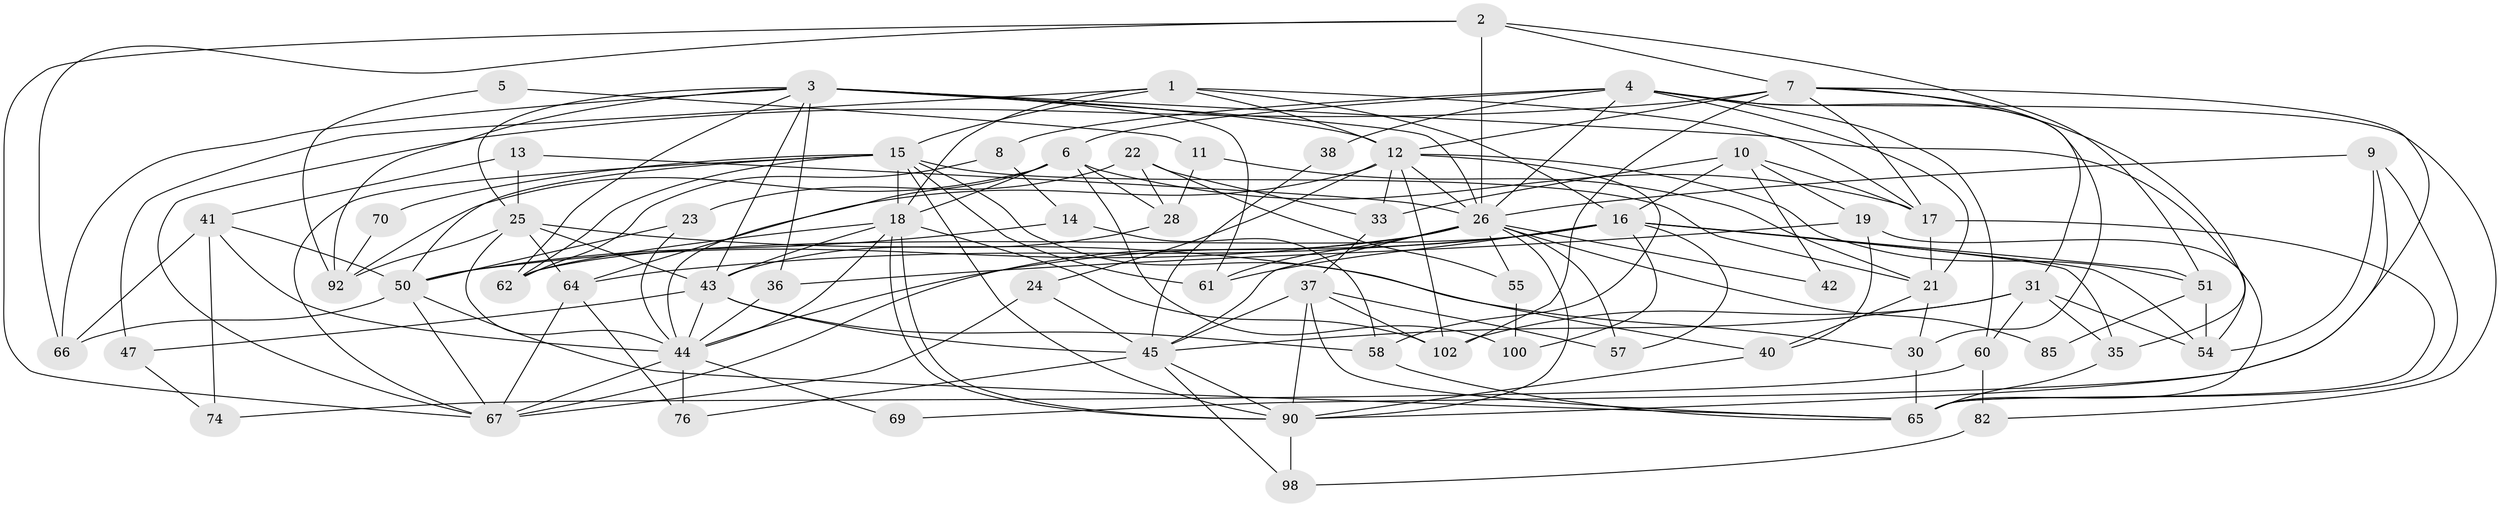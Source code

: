 // original degree distribution, {5: 0.28703703703703703, 3: 0.2962962962962963, 2: 0.12037037037037036, 4: 0.19444444444444445, 6: 0.07407407407407407, 8: 0.018518518518518517, 7: 0.009259259259259259}
// Generated by graph-tools (version 1.1) at 2025/18/03/04/25 18:18:49]
// undirected, 64 vertices, 168 edges
graph export_dot {
graph [start="1"]
  node [color=gray90,style=filled];
  1 [super="+79"];
  2;
  3 [super="+46+87"];
  4 [super="+32"];
  5;
  6 [super="+80"];
  7 [super="+20"];
  8;
  9;
  10;
  11;
  12 [super="+27+104"];
  13;
  14;
  15 [super="+91"];
  16 [super="+81"];
  17 [super="+29"];
  18 [super="+48+99"];
  19 [super="+39"];
  21 [super="+34"];
  22;
  23;
  24;
  25 [super="+59"];
  26 [super="+106+53+89"];
  28;
  30;
  31 [super="+63"];
  33;
  35;
  36;
  37 [super="+86"];
  38;
  40 [super="+49"];
  41;
  42;
  43 [super="+88"];
  44 [super="+108+72"];
  45 [super="+78+77"];
  47;
  50 [super="+71+94+68"];
  51 [super="+83"];
  54;
  55;
  57;
  58;
  60;
  61;
  62;
  64 [super="+97"];
  65 [super="+73"];
  66 [super="+96"];
  67 [super="+84"];
  69;
  70;
  74;
  76;
  82;
  85;
  90 [super="+95"];
  92 [super="+107"];
  98 [super="+101"];
  100;
  102;
  1 -- 15;
  1 -- 17;
  1 -- 16;
  1 -- 47;
  1 -- 18;
  1 -- 12;
  2 -- 51;
  2 -- 26;
  2 -- 7;
  2 -- 66;
  2 -- 67;
  3 -- 12;
  3 -- 36;
  3 -- 54;
  3 -- 25;
  3 -- 26;
  3 -- 92;
  3 -- 62;
  3 -- 43;
  3 -- 66;
  3 -- 61;
  4 -- 30;
  4 -- 8;
  4 -- 21;
  4 -- 82;
  4 -- 6;
  4 -- 38;
  4 -- 26;
  4 -- 60;
  5 -- 92;
  5 -- 11;
  6 -- 92;
  6 -- 44;
  6 -- 17;
  6 -- 18;
  6 -- 100;
  6 -- 28;
  7 -- 102;
  7 -- 35;
  7 -- 12;
  7 -- 17;
  7 -- 67;
  7 -- 69;
  7 -- 31;
  8 -- 62;
  8 -- 14;
  9 -- 90;
  9 -- 54;
  9 -- 26;
  9 -- 65;
  10 -- 16;
  10 -- 17;
  10 -- 33;
  10 -- 42;
  10 -- 19;
  11 -- 28;
  11 -- 21;
  12 -- 102;
  12 -- 33;
  12 -- 64;
  12 -- 24;
  12 -- 26 [weight=2];
  12 -- 51;
  12 -- 58;
  13 -- 41;
  13 -- 26;
  13 -- 25;
  14 -- 58;
  14 -- 50;
  15 -- 21;
  15 -- 70;
  15 -- 40;
  15 -- 61;
  15 -- 62;
  15 -- 50;
  15 -- 90;
  15 -- 18;
  15 -- 67;
  16 -- 54;
  16 -- 61;
  16 -- 64;
  16 -- 35;
  16 -- 51;
  16 -- 100;
  16 -- 57;
  16 -- 62;
  16 -- 44;
  17 -- 21;
  17 -- 65;
  18 -- 90;
  18 -- 90;
  18 -- 43;
  18 -- 44;
  18 -- 102;
  18 -- 62;
  19 -- 40;
  19 -- 36;
  19 -- 65;
  21 -- 40;
  21 -- 30;
  22 -- 33;
  22 -- 23;
  22 -- 28;
  22 -- 55;
  23 -- 44;
  23 -- 50;
  24 -- 67;
  24 -- 45;
  25 -- 30;
  25 -- 92;
  25 -- 44;
  25 -- 64;
  25 -- 43;
  26 -- 61;
  26 -- 90 [weight=2];
  26 -- 50 [weight=2];
  26 -- 85;
  26 -- 55;
  26 -- 57;
  26 -- 45;
  26 -- 42;
  26 -- 67;
  28 -- 43;
  30 -- 65;
  31 -- 54;
  31 -- 35;
  31 -- 60;
  31 -- 45;
  31 -- 102;
  33 -- 37;
  35 -- 65;
  36 -- 44;
  37 -- 90;
  37 -- 102;
  37 -- 57;
  37 -- 45;
  37 -- 65;
  38 -- 45;
  40 -- 90;
  41 -- 44;
  41 -- 66;
  41 -- 74;
  41 -- 50;
  43 -- 47;
  43 -- 58;
  43 -- 44;
  43 -- 45 [weight=2];
  44 -- 76;
  44 -- 67;
  44 -- 69;
  45 -- 76;
  45 -- 90;
  45 -- 98;
  47 -- 74;
  50 -- 65;
  50 -- 66;
  50 -- 67;
  51 -- 85;
  51 -- 54;
  55 -- 100;
  58 -- 65;
  60 -- 74;
  60 -- 82;
  64 -- 76;
  64 -- 67;
  70 -- 92;
  82 -- 98;
  90 -- 98;
}
